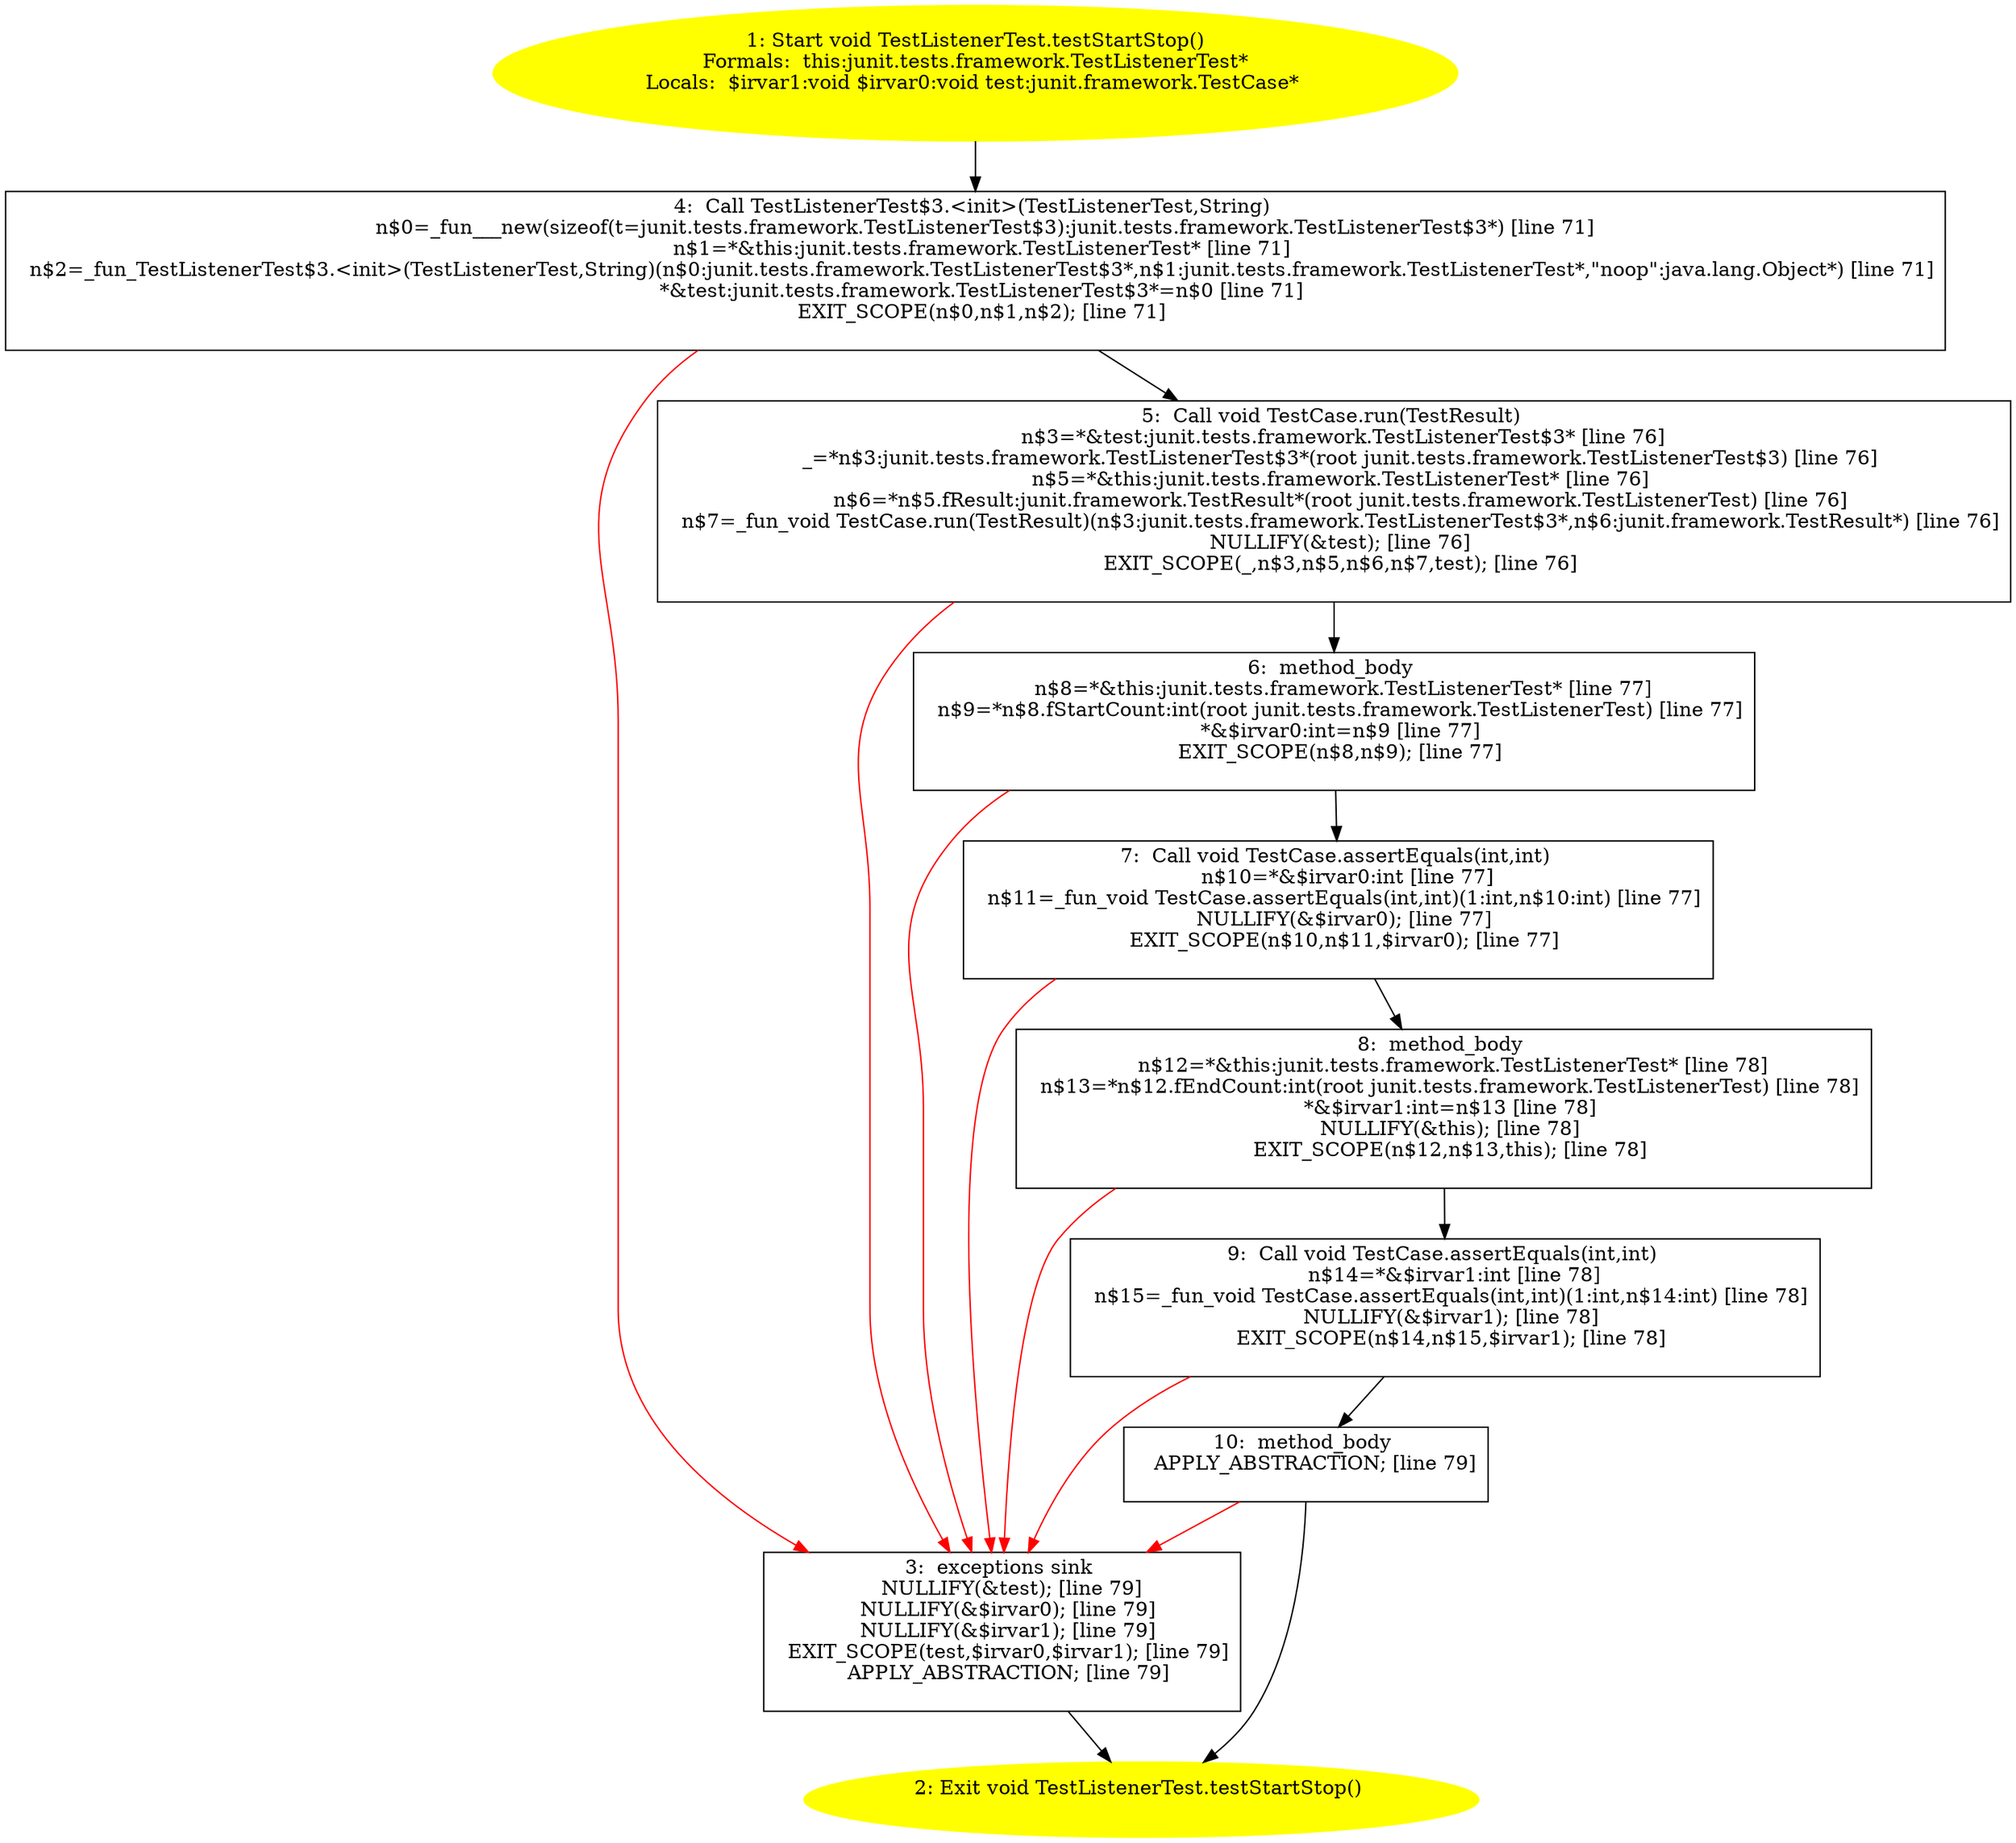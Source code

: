 /* @generated */
digraph cfg {
"junit.tests.framework.TestListenerTest.testStartStop():void.8eb994346671d43ade8682afc090ed06_1" [label="1: Start void TestListenerTest.testStartStop()\nFormals:  this:junit.tests.framework.TestListenerTest*\nLocals:  $irvar1:void $irvar0:void test:junit.framework.TestCase* \n  " color=yellow style=filled]
	

	 "junit.tests.framework.TestListenerTest.testStartStop():void.8eb994346671d43ade8682afc090ed06_1" -> "junit.tests.framework.TestListenerTest.testStartStop():void.8eb994346671d43ade8682afc090ed06_4" ;
"junit.tests.framework.TestListenerTest.testStartStop():void.8eb994346671d43ade8682afc090ed06_2" [label="2: Exit void TestListenerTest.testStartStop() \n  " color=yellow style=filled]
	

"junit.tests.framework.TestListenerTest.testStartStop():void.8eb994346671d43ade8682afc090ed06_3" [label="3:  exceptions sink \n   NULLIFY(&test); [line 79]\n  NULLIFY(&$irvar0); [line 79]\n  NULLIFY(&$irvar1); [line 79]\n  EXIT_SCOPE(test,$irvar0,$irvar1); [line 79]\n  APPLY_ABSTRACTION; [line 79]\n " shape="box"]
	

	 "junit.tests.framework.TestListenerTest.testStartStop():void.8eb994346671d43ade8682afc090ed06_3" -> "junit.tests.framework.TestListenerTest.testStartStop():void.8eb994346671d43ade8682afc090ed06_2" ;
"junit.tests.framework.TestListenerTest.testStartStop():void.8eb994346671d43ade8682afc090ed06_4" [label="4:  Call TestListenerTest$3.<init>(TestListenerTest,String) \n   n$0=_fun___new(sizeof(t=junit.tests.framework.TestListenerTest$3):junit.tests.framework.TestListenerTest$3*) [line 71]\n  n$1=*&this:junit.tests.framework.TestListenerTest* [line 71]\n  n$2=_fun_TestListenerTest$3.<init>(TestListenerTest,String)(n$0:junit.tests.framework.TestListenerTest$3*,n$1:junit.tests.framework.TestListenerTest*,\"noop\":java.lang.Object*) [line 71]\n  *&test:junit.tests.framework.TestListenerTest$3*=n$0 [line 71]\n  EXIT_SCOPE(n$0,n$1,n$2); [line 71]\n " shape="box"]
	

	 "junit.tests.framework.TestListenerTest.testStartStop():void.8eb994346671d43ade8682afc090ed06_4" -> "junit.tests.framework.TestListenerTest.testStartStop():void.8eb994346671d43ade8682afc090ed06_5" ;
	 "junit.tests.framework.TestListenerTest.testStartStop():void.8eb994346671d43ade8682afc090ed06_4" -> "junit.tests.framework.TestListenerTest.testStartStop():void.8eb994346671d43ade8682afc090ed06_3" [color="red" ];
"junit.tests.framework.TestListenerTest.testStartStop():void.8eb994346671d43ade8682afc090ed06_5" [label="5:  Call void TestCase.run(TestResult) \n   n$3=*&test:junit.tests.framework.TestListenerTest$3* [line 76]\n  _=*n$3:junit.tests.framework.TestListenerTest$3*(root junit.tests.framework.TestListenerTest$3) [line 76]\n  n$5=*&this:junit.tests.framework.TestListenerTest* [line 76]\n  n$6=*n$5.fResult:junit.framework.TestResult*(root junit.tests.framework.TestListenerTest) [line 76]\n  n$7=_fun_void TestCase.run(TestResult)(n$3:junit.tests.framework.TestListenerTest$3*,n$6:junit.framework.TestResult*) [line 76]\n  NULLIFY(&test); [line 76]\n  EXIT_SCOPE(_,n$3,n$5,n$6,n$7,test); [line 76]\n " shape="box"]
	

	 "junit.tests.framework.TestListenerTest.testStartStop():void.8eb994346671d43ade8682afc090ed06_5" -> "junit.tests.framework.TestListenerTest.testStartStop():void.8eb994346671d43ade8682afc090ed06_6" ;
	 "junit.tests.framework.TestListenerTest.testStartStop():void.8eb994346671d43ade8682afc090ed06_5" -> "junit.tests.framework.TestListenerTest.testStartStop():void.8eb994346671d43ade8682afc090ed06_3" [color="red" ];
"junit.tests.framework.TestListenerTest.testStartStop():void.8eb994346671d43ade8682afc090ed06_6" [label="6:  method_body \n   n$8=*&this:junit.tests.framework.TestListenerTest* [line 77]\n  n$9=*n$8.fStartCount:int(root junit.tests.framework.TestListenerTest) [line 77]\n  *&$irvar0:int=n$9 [line 77]\n  EXIT_SCOPE(n$8,n$9); [line 77]\n " shape="box"]
	

	 "junit.tests.framework.TestListenerTest.testStartStop():void.8eb994346671d43ade8682afc090ed06_6" -> "junit.tests.framework.TestListenerTest.testStartStop():void.8eb994346671d43ade8682afc090ed06_7" ;
	 "junit.tests.framework.TestListenerTest.testStartStop():void.8eb994346671d43ade8682afc090ed06_6" -> "junit.tests.framework.TestListenerTest.testStartStop():void.8eb994346671d43ade8682afc090ed06_3" [color="red" ];
"junit.tests.framework.TestListenerTest.testStartStop():void.8eb994346671d43ade8682afc090ed06_7" [label="7:  Call void TestCase.assertEquals(int,int) \n   n$10=*&$irvar0:int [line 77]\n  n$11=_fun_void TestCase.assertEquals(int,int)(1:int,n$10:int) [line 77]\n  NULLIFY(&$irvar0); [line 77]\n  EXIT_SCOPE(n$10,n$11,$irvar0); [line 77]\n " shape="box"]
	

	 "junit.tests.framework.TestListenerTest.testStartStop():void.8eb994346671d43ade8682afc090ed06_7" -> "junit.tests.framework.TestListenerTest.testStartStop():void.8eb994346671d43ade8682afc090ed06_8" ;
	 "junit.tests.framework.TestListenerTest.testStartStop():void.8eb994346671d43ade8682afc090ed06_7" -> "junit.tests.framework.TestListenerTest.testStartStop():void.8eb994346671d43ade8682afc090ed06_3" [color="red" ];
"junit.tests.framework.TestListenerTest.testStartStop():void.8eb994346671d43ade8682afc090ed06_8" [label="8:  method_body \n   n$12=*&this:junit.tests.framework.TestListenerTest* [line 78]\n  n$13=*n$12.fEndCount:int(root junit.tests.framework.TestListenerTest) [line 78]\n  *&$irvar1:int=n$13 [line 78]\n  NULLIFY(&this); [line 78]\n  EXIT_SCOPE(n$12,n$13,this); [line 78]\n " shape="box"]
	

	 "junit.tests.framework.TestListenerTest.testStartStop():void.8eb994346671d43ade8682afc090ed06_8" -> "junit.tests.framework.TestListenerTest.testStartStop():void.8eb994346671d43ade8682afc090ed06_9" ;
	 "junit.tests.framework.TestListenerTest.testStartStop():void.8eb994346671d43ade8682afc090ed06_8" -> "junit.tests.framework.TestListenerTest.testStartStop():void.8eb994346671d43ade8682afc090ed06_3" [color="red" ];
"junit.tests.framework.TestListenerTest.testStartStop():void.8eb994346671d43ade8682afc090ed06_9" [label="9:  Call void TestCase.assertEquals(int,int) \n   n$14=*&$irvar1:int [line 78]\n  n$15=_fun_void TestCase.assertEquals(int,int)(1:int,n$14:int) [line 78]\n  NULLIFY(&$irvar1); [line 78]\n  EXIT_SCOPE(n$14,n$15,$irvar1); [line 78]\n " shape="box"]
	

	 "junit.tests.framework.TestListenerTest.testStartStop():void.8eb994346671d43ade8682afc090ed06_9" -> "junit.tests.framework.TestListenerTest.testStartStop():void.8eb994346671d43ade8682afc090ed06_10" ;
	 "junit.tests.framework.TestListenerTest.testStartStop():void.8eb994346671d43ade8682afc090ed06_9" -> "junit.tests.framework.TestListenerTest.testStartStop():void.8eb994346671d43ade8682afc090ed06_3" [color="red" ];
"junit.tests.framework.TestListenerTest.testStartStop():void.8eb994346671d43ade8682afc090ed06_10" [label="10:  method_body \n   APPLY_ABSTRACTION; [line 79]\n " shape="box"]
	

	 "junit.tests.framework.TestListenerTest.testStartStop():void.8eb994346671d43ade8682afc090ed06_10" -> "junit.tests.framework.TestListenerTest.testStartStop():void.8eb994346671d43ade8682afc090ed06_2" ;
	 "junit.tests.framework.TestListenerTest.testStartStop():void.8eb994346671d43ade8682afc090ed06_10" -> "junit.tests.framework.TestListenerTest.testStartStop():void.8eb994346671d43ade8682afc090ed06_3" [color="red" ];
}
